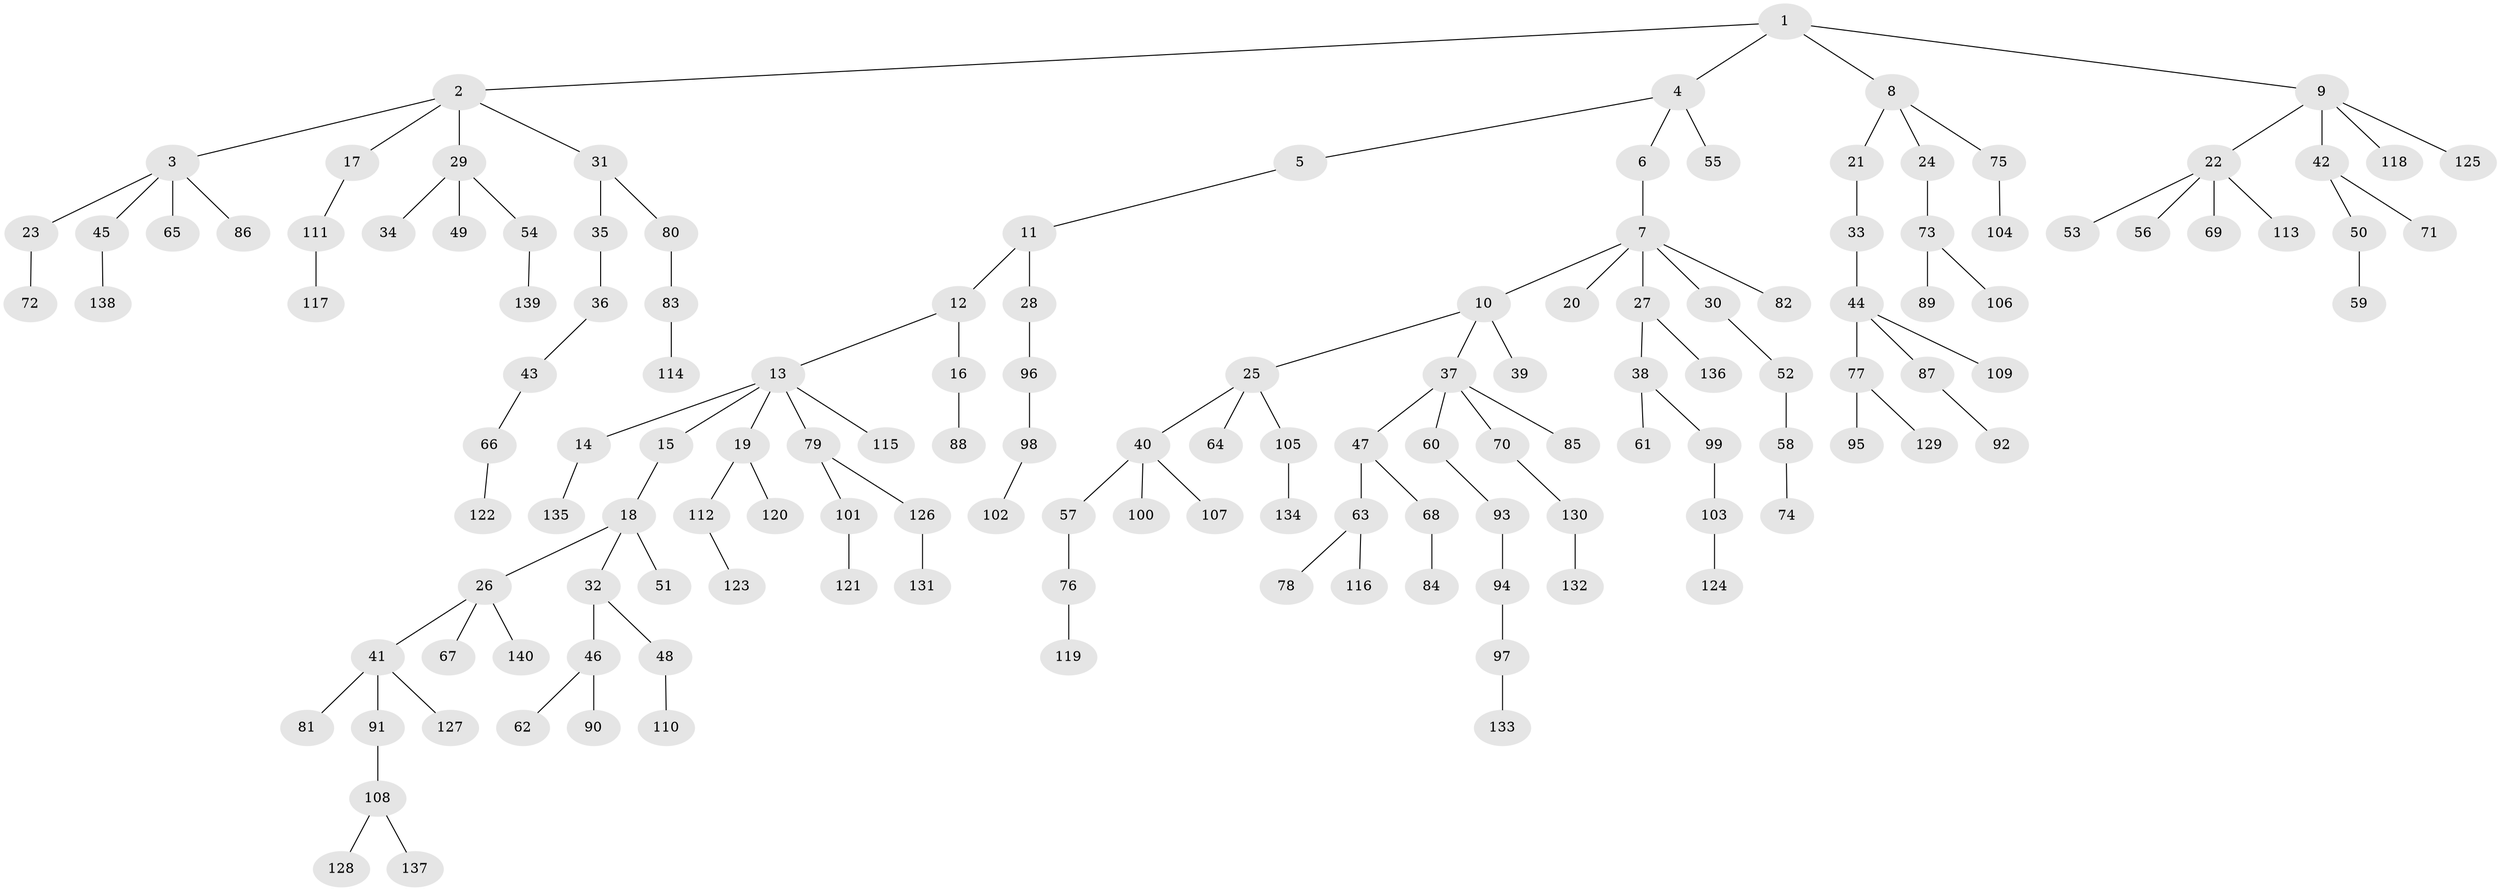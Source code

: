// Generated by graph-tools (version 1.1) at 2025/50/03/09/25 03:50:15]
// undirected, 140 vertices, 139 edges
graph export_dot {
graph [start="1"]
  node [color=gray90,style=filled];
  1;
  2;
  3;
  4;
  5;
  6;
  7;
  8;
  9;
  10;
  11;
  12;
  13;
  14;
  15;
  16;
  17;
  18;
  19;
  20;
  21;
  22;
  23;
  24;
  25;
  26;
  27;
  28;
  29;
  30;
  31;
  32;
  33;
  34;
  35;
  36;
  37;
  38;
  39;
  40;
  41;
  42;
  43;
  44;
  45;
  46;
  47;
  48;
  49;
  50;
  51;
  52;
  53;
  54;
  55;
  56;
  57;
  58;
  59;
  60;
  61;
  62;
  63;
  64;
  65;
  66;
  67;
  68;
  69;
  70;
  71;
  72;
  73;
  74;
  75;
  76;
  77;
  78;
  79;
  80;
  81;
  82;
  83;
  84;
  85;
  86;
  87;
  88;
  89;
  90;
  91;
  92;
  93;
  94;
  95;
  96;
  97;
  98;
  99;
  100;
  101;
  102;
  103;
  104;
  105;
  106;
  107;
  108;
  109;
  110;
  111;
  112;
  113;
  114;
  115;
  116;
  117;
  118;
  119;
  120;
  121;
  122;
  123;
  124;
  125;
  126;
  127;
  128;
  129;
  130;
  131;
  132;
  133;
  134;
  135;
  136;
  137;
  138;
  139;
  140;
  1 -- 2;
  1 -- 4;
  1 -- 8;
  1 -- 9;
  2 -- 3;
  2 -- 17;
  2 -- 29;
  2 -- 31;
  3 -- 23;
  3 -- 45;
  3 -- 65;
  3 -- 86;
  4 -- 5;
  4 -- 6;
  4 -- 55;
  5 -- 11;
  6 -- 7;
  7 -- 10;
  7 -- 20;
  7 -- 27;
  7 -- 30;
  7 -- 82;
  8 -- 21;
  8 -- 24;
  8 -- 75;
  9 -- 22;
  9 -- 42;
  9 -- 118;
  9 -- 125;
  10 -- 25;
  10 -- 37;
  10 -- 39;
  11 -- 12;
  11 -- 28;
  12 -- 13;
  12 -- 16;
  13 -- 14;
  13 -- 15;
  13 -- 19;
  13 -- 79;
  13 -- 115;
  14 -- 135;
  15 -- 18;
  16 -- 88;
  17 -- 111;
  18 -- 26;
  18 -- 32;
  18 -- 51;
  19 -- 112;
  19 -- 120;
  21 -- 33;
  22 -- 53;
  22 -- 56;
  22 -- 69;
  22 -- 113;
  23 -- 72;
  24 -- 73;
  25 -- 40;
  25 -- 64;
  25 -- 105;
  26 -- 41;
  26 -- 67;
  26 -- 140;
  27 -- 38;
  27 -- 136;
  28 -- 96;
  29 -- 34;
  29 -- 49;
  29 -- 54;
  30 -- 52;
  31 -- 35;
  31 -- 80;
  32 -- 46;
  32 -- 48;
  33 -- 44;
  35 -- 36;
  36 -- 43;
  37 -- 47;
  37 -- 60;
  37 -- 70;
  37 -- 85;
  38 -- 61;
  38 -- 99;
  40 -- 57;
  40 -- 100;
  40 -- 107;
  41 -- 81;
  41 -- 91;
  41 -- 127;
  42 -- 50;
  42 -- 71;
  43 -- 66;
  44 -- 77;
  44 -- 87;
  44 -- 109;
  45 -- 138;
  46 -- 62;
  46 -- 90;
  47 -- 63;
  47 -- 68;
  48 -- 110;
  50 -- 59;
  52 -- 58;
  54 -- 139;
  57 -- 76;
  58 -- 74;
  60 -- 93;
  63 -- 78;
  63 -- 116;
  66 -- 122;
  68 -- 84;
  70 -- 130;
  73 -- 89;
  73 -- 106;
  75 -- 104;
  76 -- 119;
  77 -- 95;
  77 -- 129;
  79 -- 101;
  79 -- 126;
  80 -- 83;
  83 -- 114;
  87 -- 92;
  91 -- 108;
  93 -- 94;
  94 -- 97;
  96 -- 98;
  97 -- 133;
  98 -- 102;
  99 -- 103;
  101 -- 121;
  103 -- 124;
  105 -- 134;
  108 -- 128;
  108 -- 137;
  111 -- 117;
  112 -- 123;
  126 -- 131;
  130 -- 132;
}
